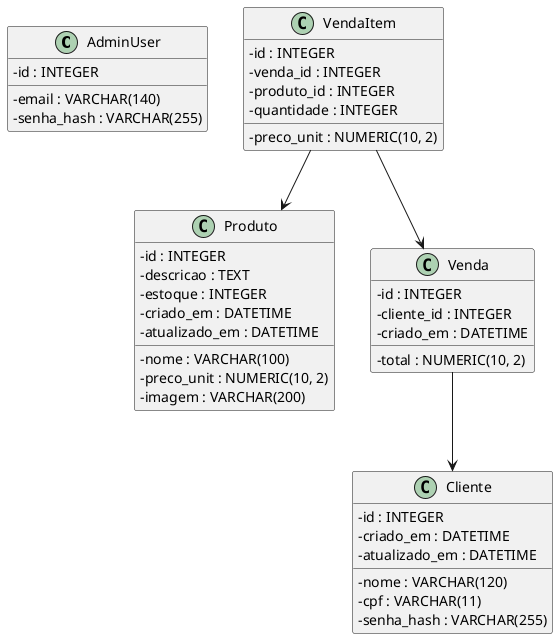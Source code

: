@startuml
skinparam classAttributeIconSize 0

class AdminUser {
  - id : INTEGER
  - email : VARCHAR(140)
  - senha_hash : VARCHAR(255)
}

class Cliente {
  - id : INTEGER
  - nome : VARCHAR(120)
  - cpf : VARCHAR(11)
  - senha_hash : VARCHAR(255)
  - criado_em : DATETIME
  - atualizado_em : DATETIME
}

class Produto {
  - id : INTEGER
  - nome : VARCHAR(100)
  - descricao : TEXT
  - preco_unit : NUMERIC(10, 2)
  - estoque : INTEGER
  - imagem : VARCHAR(200)
  - criado_em : DATETIME
  - atualizado_em : DATETIME
}

class Venda {
  - id : INTEGER
  - cliente_id : INTEGER
  - criado_em : DATETIME
  - total : NUMERIC(10, 2)
}

class VendaItem {
  - id : INTEGER
  - venda_id : INTEGER
  - produto_id : INTEGER
  - quantidade : INTEGER
  - preco_unit : NUMERIC(10, 2)
}

Venda --> Cliente
VendaItem --> Venda
VendaItem --> Produto
@enduml